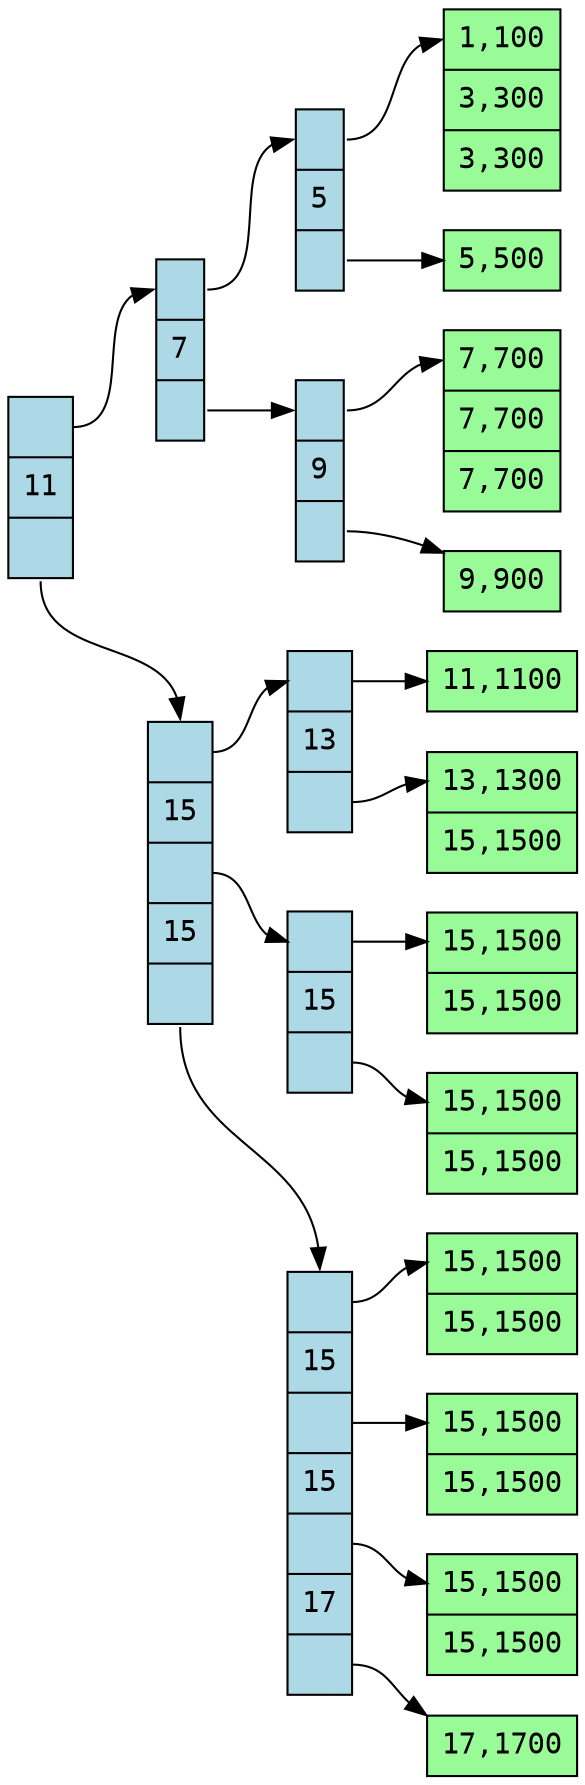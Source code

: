 digraph btree {
rankdir=LR;
fontname=Courier;
node [shape = record,margin=.1,width=.1,height=.1,fontname=Courier,style="filled"];
page1[label = "<f0> 1,100|3,300|3,300",fillcolor="palegreen"];
page2[label = "<f0>|5|<f1>",fillcolor="lightblue"];
"page2":f0 -> "page1":f0;
"page2":f1 -> "page5":f0;
page3[label = "<f0> 7,700|7,700|7,700",fillcolor="palegreen"];
page4[label = "<f0> 13,1300|15,1500",fillcolor="palegreen"];
page5[label = "<f0> 5,500",fillcolor="palegreen"];
page6[label = "<f0> 11,1100",fillcolor="palegreen"];
page7[label = "<f0>|7|<f1>",fillcolor="lightblue"];
"page7":f0 -> "page2":f0;
"page7":f1 -> "page8":f0;
page8[label = "<f0>|9|<f1>",fillcolor="lightblue"];
"page8":f0 -> "page3":f0;
"page8":f1 -> "page9":f0;
page9[label = "<f0> 9,900",fillcolor="palegreen"];
page10[label = "<f0> 17,1700",fillcolor="palegreen"];
page11[label = "<f0>|13|<f1>",fillcolor="lightblue"];
"page11":f0 -> "page6":f0;
"page11":f1 -> "page4":f0;
page12[label = "<f0> 15,1500|15,1500",fillcolor="palegreen"];
page13[label = "<f0> 15,1500|15,1500",fillcolor="palegreen"];
page14[label = "<f0>|15|<f1>",fillcolor="lightblue"];
"page14":f0 -> "page12":f0;
"page14":f1 -> "page13":f0;
page15[label = "<f0> 15,1500|15,1500",fillcolor="palegreen"];
page16[label = "<f0> 15,1500|15,1500",fillcolor="palegreen"];
page17[label = "<f0>|15|<f1>|15|<f2>|17|<f3>",fillcolor="lightblue"];
"page17":f0 -> "page15":f0;
"page17":f1 -> "page16":f0;
"page17":f2 -> "page20":f0;
"page17":f3 -> "page10":f0;
page18[label = "<f0>|11|<f1>",fillcolor="lightblue"];
"page18":f0 -> "page7":f0;
"page18":f1 -> "page19":f0;
page19[label = "<f0>|15|<f1>|15|<f2>",fillcolor="lightblue"];
"page19":f0 -> "page11":f0;
"page19":f1 -> "page14":f0;
"page19":f2 -> "page17":f0;
page20[label = "<f0> 15,1500|15,1500",fillcolor="palegreen"];
}
